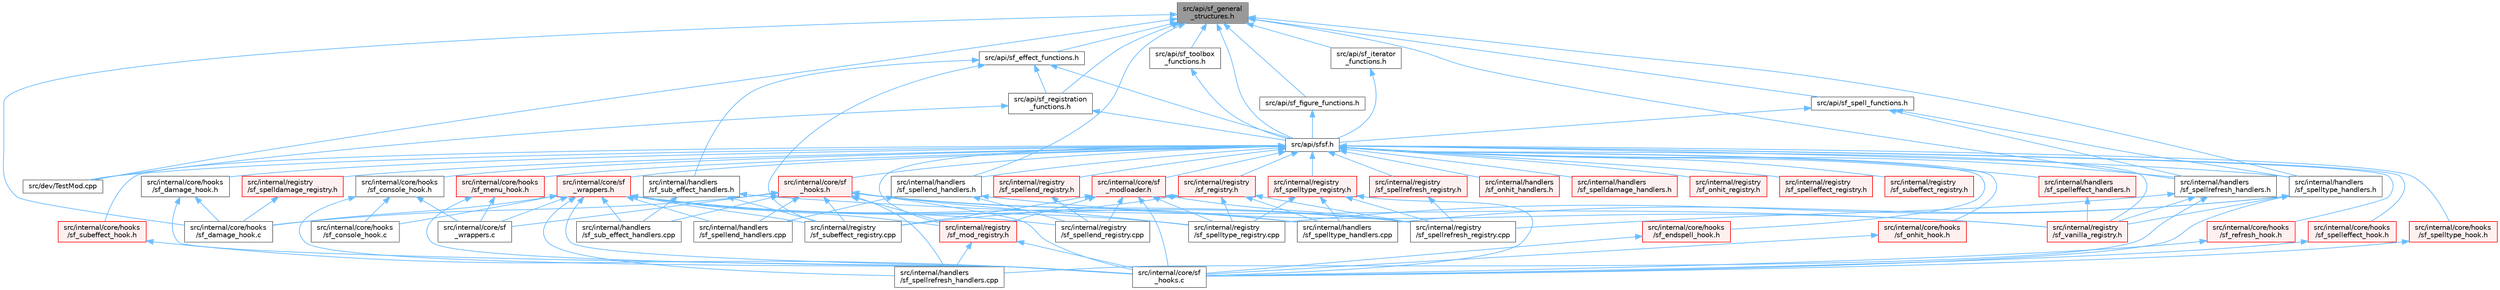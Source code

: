 digraph "src/api/sf_general_structures.h"
{
 // LATEX_PDF_SIZE
  bgcolor="transparent";
  edge [fontname=Helvetica,fontsize=10,labelfontname=Helvetica,labelfontsize=10];
  node [fontname=Helvetica,fontsize=10,shape=box,height=0.2,width=0.4];
  Node1 [id="Node000001",label="src/api/sf_general\l_structures.h",height=0.2,width=0.4,color="gray40", fillcolor="grey60", style="filled", fontcolor="black",tooltip=" "];
  Node1 -> Node2 [id="edge1_Node000001_Node000002",dir="back",color="steelblue1",style="solid",tooltip=" "];
  Node2 [id="Node000002",label="src/api/sf_effect_functions.h",height=0.2,width=0.4,color="grey40", fillcolor="white", style="filled",URL="$sf__effect__functions_8h.html",tooltip=" "];
  Node2 -> Node3 [id="edge2_Node000002_Node000003",dir="back",color="steelblue1",style="solid",tooltip=" "];
  Node3 [id="Node000003",label="src/api/sf_registration\l_functions.h",height=0.2,width=0.4,color="grey40", fillcolor="white", style="filled",URL="$sf__registration__functions_8h.html",tooltip=" "];
  Node3 -> Node4 [id="edge3_Node000003_Node000004",dir="back",color="steelblue1",style="solid",tooltip=" "];
  Node4 [id="Node000004",label="src/api/sfsf.h",height=0.2,width=0.4,color="grey40", fillcolor="white", style="filled",URL="$sfsf_8h.html",tooltip=" "];
  Node4 -> Node5 [id="edge4_Node000004_Node000005",dir="back",color="steelblue1",style="solid",tooltip=" "];
  Node5 [id="Node000005",label="src/dev/TestMod.cpp",height=0.2,width=0.4,color="grey40", fillcolor="white", style="filled",URL="$_test_mod_8cpp.html",tooltip=" "];
  Node4 -> Node6 [id="edge5_Node000004_Node000006",dir="back",color="steelblue1",style="solid",tooltip=" "];
  Node6 [id="Node000006",label="src/internal/core/hooks\l/sf_console_hook.h",height=0.2,width=0.4,color="grey40", fillcolor="white", style="filled",URL="$sf__console__hook_8h.html",tooltip=" "];
  Node6 -> Node7 [id="edge6_Node000006_Node000007",dir="back",color="steelblue1",style="solid",tooltip=" "];
  Node7 [id="Node000007",label="src/internal/core/hooks\l/sf_console_hook.c",height=0.2,width=0.4,color="grey40", fillcolor="white", style="filled",URL="$sf__console__hook_8c.html",tooltip=" "];
  Node6 -> Node8 [id="edge7_Node000006_Node000008",dir="back",color="steelblue1",style="solid",tooltip=" "];
  Node8 [id="Node000008",label="src/internal/core/sf\l_hooks.c",height=0.2,width=0.4,color="grey40", fillcolor="white", style="filled",URL="$sf__hooks_8c.html",tooltip=" "];
  Node6 -> Node9 [id="edge8_Node000006_Node000009",dir="back",color="steelblue1",style="solid",tooltip=" "];
  Node9 [id="Node000009",label="src/internal/core/sf\l_wrappers.c",height=0.2,width=0.4,color="grey40", fillcolor="white", style="filled",URL="$sf__wrappers_8c.html",tooltip=" "];
  Node4 -> Node10 [id="edge9_Node000004_Node000010",dir="back",color="steelblue1",style="solid",tooltip=" "];
  Node10 [id="Node000010",label="src/internal/core/hooks\l/sf_damage_hook.h",height=0.2,width=0.4,color="grey40", fillcolor="white", style="filled",URL="$sf__damage__hook_8h.html",tooltip=" "];
  Node10 -> Node11 [id="edge10_Node000010_Node000011",dir="back",color="steelblue1",style="solid",tooltip=" "];
  Node11 [id="Node000011",label="src/internal/core/hooks\l/sf_damage_hook.c",height=0.2,width=0.4,color="grey40", fillcolor="white", style="filled",URL="$sf__damage__hook_8c.html",tooltip=" "];
  Node10 -> Node8 [id="edge11_Node000010_Node000008",dir="back",color="steelblue1",style="solid",tooltip=" "];
  Node4 -> Node12 [id="edge12_Node000004_Node000012",dir="back",color="steelblue1",style="solid",tooltip=" "];
  Node12 [id="Node000012",label="src/internal/core/hooks\l/sf_endspell_hook.h",height=0.2,width=0.4,color="red", fillcolor="#FFF0F0", style="filled",URL="$sf__endspell__hook_8h.html",tooltip=" "];
  Node12 -> Node8 [id="edge13_Node000012_Node000008",dir="back",color="steelblue1",style="solid",tooltip=" "];
  Node4 -> Node14 [id="edge14_Node000004_Node000014",dir="back",color="steelblue1",style="solid",tooltip=" "];
  Node14 [id="Node000014",label="src/internal/core/hooks\l/sf_menu_hook.h",height=0.2,width=0.4,color="red", fillcolor="#FFF0F0", style="filled",URL="$sf__menu__hook_8h.html",tooltip=" "];
  Node14 -> Node8 [id="edge15_Node000014_Node000008",dir="back",color="steelblue1",style="solid",tooltip=" "];
  Node14 -> Node9 [id="edge16_Node000014_Node000009",dir="back",color="steelblue1",style="solid",tooltip=" "];
  Node4 -> Node16 [id="edge17_Node000004_Node000016",dir="back",color="steelblue1",style="solid",tooltip=" "];
  Node16 [id="Node000016",label="src/internal/core/hooks\l/sf_onhit_hook.h",height=0.2,width=0.4,color="red", fillcolor="#FFF0F0", style="filled",URL="$sf__onhit__hook_8h.html",tooltip=" "];
  Node16 -> Node8 [id="edge18_Node000016_Node000008",dir="back",color="steelblue1",style="solid",tooltip=" "];
  Node4 -> Node18 [id="edge19_Node000004_Node000018",dir="back",color="steelblue1",style="solid",tooltip=" "];
  Node18 [id="Node000018",label="src/internal/core/hooks\l/sf_refresh_hook.h",height=0.2,width=0.4,color="red", fillcolor="#FFF0F0", style="filled",URL="$sf__refresh__hook_8h.html",tooltip=" "];
  Node18 -> Node8 [id="edge20_Node000018_Node000008",dir="back",color="steelblue1",style="solid",tooltip=" "];
  Node4 -> Node20 [id="edge21_Node000004_Node000020",dir="back",color="steelblue1",style="solid",tooltip=" "];
  Node20 [id="Node000020",label="src/internal/core/hooks\l/sf_spelleffect_hook.h",height=0.2,width=0.4,color="red", fillcolor="#FFF0F0", style="filled",URL="$sf__spelleffect__hook_8h.html",tooltip=" "];
  Node20 -> Node8 [id="edge22_Node000020_Node000008",dir="back",color="steelblue1",style="solid",tooltip=" "];
  Node4 -> Node22 [id="edge23_Node000004_Node000022",dir="back",color="steelblue1",style="solid",tooltip=" "];
  Node22 [id="Node000022",label="src/internal/core/hooks\l/sf_spelltype_hook.h",height=0.2,width=0.4,color="red", fillcolor="#FFF0F0", style="filled",URL="$sf__spelltype__hook_8h.html",tooltip=" "];
  Node22 -> Node8 [id="edge24_Node000022_Node000008",dir="back",color="steelblue1",style="solid",tooltip=" "];
  Node4 -> Node24 [id="edge25_Node000004_Node000024",dir="back",color="steelblue1",style="solid",tooltip=" "];
  Node24 [id="Node000024",label="src/internal/core/hooks\l/sf_subeffect_hook.h",height=0.2,width=0.4,color="red", fillcolor="#FFF0F0", style="filled",URL="$sf__subeffect__hook_8h.html",tooltip=" "];
  Node24 -> Node8 [id="edge26_Node000024_Node000008",dir="back",color="steelblue1",style="solid",tooltip=" "];
  Node4 -> Node26 [id="edge27_Node000004_Node000026",dir="back",color="steelblue1",style="solid",tooltip=" "];
  Node26 [id="Node000026",label="src/internal/core/sf\l_hooks.h",height=0.2,width=0.4,color="red", fillcolor="#FFF0F0", style="filled",URL="$sf__hooks_8h.html",tooltip=" "];
  Node26 -> Node11 [id="edge28_Node000026_Node000011",dir="back",color="steelblue1",style="solid",tooltip=" "];
  Node26 -> Node8 [id="edge29_Node000026_Node000008",dir="back",color="steelblue1",style="solid",tooltip=" "];
  Node26 -> Node9 [id="edge30_Node000026_Node000009",dir="back",color="steelblue1",style="solid",tooltip=" "];
  Node26 -> Node29 [id="edge31_Node000026_Node000029",dir="back",color="steelblue1",style="solid",tooltip=" "];
  Node29 [id="Node000029",label="src/internal/handlers\l/sf_spellend_handlers.cpp",height=0.2,width=0.4,color="grey40", fillcolor="white", style="filled",URL="$sf__spellend__handlers_8cpp.html",tooltip=" "];
  Node26 -> Node30 [id="edge32_Node000026_Node000030",dir="back",color="steelblue1",style="solid",tooltip=" "];
  Node30 [id="Node000030",label="src/internal/handlers\l/sf_spellrefresh_handlers.cpp",height=0.2,width=0.4,color="grey40", fillcolor="white", style="filled",URL="$sf__spellrefresh__handlers_8cpp.html",tooltip=" "];
  Node26 -> Node31 [id="edge33_Node000026_Node000031",dir="back",color="steelblue1",style="solid",tooltip=" "];
  Node31 [id="Node000031",label="src/internal/handlers\l/sf_spelltype_handlers.cpp",height=0.2,width=0.4,color="grey40", fillcolor="white", style="filled",URL="$sf__spelltype__handlers_8cpp.html",tooltip=" "];
  Node26 -> Node32 [id="edge34_Node000026_Node000032",dir="back",color="steelblue1",style="solid",tooltip=" "];
  Node32 [id="Node000032",label="src/internal/handlers\l/sf_sub_effect_handlers.cpp",height=0.2,width=0.4,color="grey40", fillcolor="white", style="filled",URL="$sf__sub__effect__handlers_8cpp.html",tooltip=" "];
  Node26 -> Node33 [id="edge35_Node000026_Node000033",dir="back",color="steelblue1",style="solid",tooltip=" "];
  Node33 [id="Node000033",label="src/internal/registry\l/sf_mod_registry.h",height=0.2,width=0.4,color="red", fillcolor="#FFF0F0", style="filled",URL="$sf__mod__registry_8h.html",tooltip=" "];
  Node33 -> Node8 [id="edge36_Node000033_Node000008",dir="back",color="steelblue1",style="solid",tooltip=" "];
  Node33 -> Node30 [id="edge37_Node000033_Node000030",dir="back",color="steelblue1",style="solid",tooltip=" "];
  Node26 -> Node36 [id="edge38_Node000026_Node000036",dir="back",color="steelblue1",style="solid",tooltip=" "];
  Node36 [id="Node000036",label="src/internal/registry\l/sf_spellrefresh_registry.cpp",height=0.2,width=0.4,color="grey40", fillcolor="white", style="filled",URL="$sf__spellrefresh__registry_8cpp.html",tooltip=" "];
  Node26 -> Node37 [id="edge39_Node000026_Node000037",dir="back",color="steelblue1",style="solid",tooltip=" "];
  Node37 [id="Node000037",label="src/internal/registry\l/sf_spelltype_registry.cpp",height=0.2,width=0.4,color="grey40", fillcolor="white", style="filled",URL="$sf__spelltype__registry_8cpp.html",tooltip=" "];
  Node26 -> Node38 [id="edge40_Node000026_Node000038",dir="back",color="steelblue1",style="solid",tooltip=" "];
  Node38 [id="Node000038",label="src/internal/registry\l/sf_subeffect_registry.cpp",height=0.2,width=0.4,color="grey40", fillcolor="white", style="filled",URL="$sf__subeffect__registry_8cpp.html",tooltip=" "];
  Node4 -> Node41 [id="edge41_Node000004_Node000041",dir="back",color="steelblue1",style="solid",tooltip=" "];
  Node41 [id="Node000041",label="src/internal/core/sf\l_modloader.h",height=0.2,width=0.4,color="red", fillcolor="#FFF0F0", style="filled",URL="$sf__modloader_8h.html",tooltip=" "];
  Node41 -> Node8 [id="edge42_Node000041_Node000008",dir="back",color="steelblue1",style="solid",tooltip=" "];
  Node41 -> Node33 [id="edge43_Node000041_Node000033",dir="back",color="steelblue1",style="solid",tooltip=" "];
  Node41 -> Node46 [id="edge44_Node000041_Node000046",dir="back",color="steelblue1",style="solid",tooltip=" "];
  Node46 [id="Node000046",label="src/internal/registry\l/sf_spellend_registry.cpp",height=0.2,width=0.4,color="grey40", fillcolor="white", style="filled",URL="$sf__spellend__registry_8cpp.html",tooltip=" "];
  Node41 -> Node36 [id="edge45_Node000041_Node000036",dir="back",color="steelblue1",style="solid",tooltip=" "];
  Node41 -> Node37 [id="edge46_Node000041_Node000037",dir="back",color="steelblue1",style="solid",tooltip=" "];
  Node41 -> Node38 [id="edge47_Node000041_Node000038",dir="back",color="steelblue1",style="solid",tooltip=" "];
  Node4 -> Node47 [id="edge48_Node000004_Node000047",dir="back",color="steelblue1",style="solid",tooltip=" "];
  Node47 [id="Node000047",label="src/internal/core/sf\l_wrappers.h",height=0.2,width=0.4,color="red", fillcolor="#FFF0F0", style="filled",URL="$sf__wrappers_8h.html",tooltip=" "];
  Node47 -> Node7 [id="edge49_Node000047_Node000007",dir="back",color="steelblue1",style="solid",tooltip=" "];
  Node47 -> Node11 [id="edge50_Node000047_Node000011",dir="back",color="steelblue1",style="solid",tooltip=" "];
  Node47 -> Node8 [id="edge51_Node000047_Node000008",dir="back",color="steelblue1",style="solid",tooltip=" "];
  Node47 -> Node9 [id="edge52_Node000047_Node000009",dir="back",color="steelblue1",style="solid",tooltip=" "];
  Node47 -> Node29 [id="edge53_Node000047_Node000029",dir="back",color="steelblue1",style="solid",tooltip=" "];
  Node47 -> Node30 [id="edge54_Node000047_Node000030",dir="back",color="steelblue1",style="solid",tooltip=" "];
  Node47 -> Node31 [id="edge55_Node000047_Node000031",dir="back",color="steelblue1",style="solid",tooltip=" "];
  Node47 -> Node32 [id="edge56_Node000047_Node000032",dir="back",color="steelblue1",style="solid",tooltip=" "];
  Node47 -> Node33 [id="edge57_Node000047_Node000033",dir="back",color="steelblue1",style="solid",tooltip=" "];
  Node47 -> Node46 [id="edge58_Node000047_Node000046",dir="back",color="steelblue1",style="solid",tooltip=" "];
  Node47 -> Node36 [id="edge59_Node000047_Node000036",dir="back",color="steelblue1",style="solid",tooltip=" "];
  Node47 -> Node37 [id="edge60_Node000047_Node000037",dir="back",color="steelblue1",style="solid",tooltip=" "];
  Node47 -> Node38 [id="edge61_Node000047_Node000038",dir="back",color="steelblue1",style="solid",tooltip=" "];
  Node4 -> Node49 [id="edge62_Node000004_Node000049",dir="back",color="steelblue1",style="solid",tooltip=" "];
  Node49 [id="Node000049",label="src/internal/handlers\l/sf_onhit_handlers.h",height=0.2,width=0.4,color="red", fillcolor="#FFF0F0", style="filled",URL="$sf__onhit__handlers_8h.html",tooltip=" "];
  Node4 -> Node50 [id="edge63_Node000004_Node000050",dir="back",color="steelblue1",style="solid",tooltip=" "];
  Node50 [id="Node000050",label="src/internal/handlers\l/sf_spelldamage_handlers.h",height=0.2,width=0.4,color="red", fillcolor="#FFF0F0", style="filled",URL="$sf__spelldamage__handlers_8h.html",tooltip=" "];
  Node4 -> Node51 [id="edge64_Node000004_Node000051",dir="back",color="steelblue1",style="solid",tooltip=" "];
  Node51 [id="Node000051",label="src/internal/handlers\l/sf_spelleffect_handlers.h",height=0.2,width=0.4,color="red", fillcolor="#FFF0F0", style="filled",URL="$sf__spelleffect__handlers_8h.html",tooltip=" "];
  Node51 -> Node52 [id="edge65_Node000051_Node000052",dir="back",color="steelblue1",style="solid",tooltip=" "];
  Node52 [id="Node000052",label="src/internal/registry\l/sf_vanilla_registry.h",height=0.2,width=0.4,color="red", fillcolor="#FFF0F0", style="filled",URL="$sf__vanilla__registry_8h.html",tooltip=" "];
  Node4 -> Node53 [id="edge66_Node000004_Node000053",dir="back",color="steelblue1",style="solid",tooltip=" "];
  Node53 [id="Node000053",label="src/internal/handlers\l/sf_spellend_handlers.h",height=0.2,width=0.4,color="grey40", fillcolor="white", style="filled",URL="$sf__spellend__handlers_8h.html",tooltip=" "];
  Node53 -> Node29 [id="edge67_Node000053_Node000029",dir="back",color="steelblue1",style="solid",tooltip=" "];
  Node53 -> Node46 [id="edge68_Node000053_Node000046",dir="back",color="steelblue1",style="solid",tooltip=" "];
  Node53 -> Node52 [id="edge69_Node000053_Node000052",dir="back",color="steelblue1",style="solid",tooltip=" "];
  Node4 -> Node54 [id="edge70_Node000004_Node000054",dir="back",color="steelblue1",style="solid",tooltip=" "];
  Node54 [id="Node000054",label="src/internal/handlers\l/sf_spellrefresh_handlers.h",height=0.2,width=0.4,color="grey40", fillcolor="white", style="filled",URL="$sf__spellrefresh__handlers_8h.html",tooltip=" "];
  Node54 -> Node30 [id="edge71_Node000054_Node000030",dir="back",color="steelblue1",style="solid",tooltip=" "];
  Node54 -> Node36 [id="edge72_Node000054_Node000036",dir="back",color="steelblue1",style="solid",tooltip=" "];
  Node54 -> Node52 [id="edge73_Node000054_Node000052",dir="back",color="steelblue1",style="solid",tooltip=" "];
  Node4 -> Node55 [id="edge74_Node000004_Node000055",dir="back",color="steelblue1",style="solid",tooltip=" "];
  Node55 [id="Node000055",label="src/internal/handlers\l/sf_spelltype_handlers.h",height=0.2,width=0.4,color="grey40", fillcolor="white", style="filled",URL="$sf__spelltype__handlers_8h.html",tooltip=" "];
  Node55 -> Node8 [id="edge75_Node000055_Node000008",dir="back",color="steelblue1",style="solid",tooltip=" "];
  Node55 -> Node31 [id="edge76_Node000055_Node000031",dir="back",color="steelblue1",style="solid",tooltip=" "];
  Node55 -> Node37 [id="edge77_Node000055_Node000037",dir="back",color="steelblue1",style="solid",tooltip=" "];
  Node55 -> Node52 [id="edge78_Node000055_Node000052",dir="back",color="steelblue1",style="solid",tooltip=" "];
  Node4 -> Node33 [id="edge79_Node000004_Node000033",dir="back",color="steelblue1",style="solid",tooltip=" "];
  Node4 -> Node56 [id="edge80_Node000004_Node000056",dir="back",color="steelblue1",style="solid",tooltip=" "];
  Node56 [id="Node000056",label="src/internal/registry\l/sf_onhit_registry.h",height=0.2,width=0.4,color="red", fillcolor="#FFF0F0", style="filled",URL="$sf__onhit__registry_8h.html",tooltip=" "];
  Node4 -> Node57 [id="edge81_Node000004_Node000057",dir="back",color="steelblue1",style="solid",tooltip=" "];
  Node57 [id="Node000057",label="src/internal/registry\l/sf_registry.h",height=0.2,width=0.4,color="red", fillcolor="#FFF0F0", style="filled",URL="$sf__registry_8h.html",tooltip=" "];
  Node57 -> Node31 [id="edge82_Node000057_Node000031",dir="back",color="steelblue1",style="solid",tooltip=" "];
  Node57 -> Node36 [id="edge83_Node000057_Node000036",dir="back",color="steelblue1",style="solid",tooltip=" "];
  Node57 -> Node37 [id="edge84_Node000057_Node000037",dir="back",color="steelblue1",style="solid",tooltip=" "];
  Node57 -> Node38 [id="edge85_Node000057_Node000038",dir="back",color="steelblue1",style="solid",tooltip=" "];
  Node4 -> Node58 [id="edge86_Node000004_Node000058",dir="back",color="steelblue1",style="solid",tooltip=" "];
  Node58 [id="Node000058",label="src/internal/registry\l/sf_spelldamage_registry.h",height=0.2,width=0.4,color="red", fillcolor="#FFF0F0", style="filled",URL="$sf__spelldamage__registry_8h.html",tooltip=" "];
  Node58 -> Node11 [id="edge87_Node000058_Node000011",dir="back",color="steelblue1",style="solid",tooltip=" "];
  Node4 -> Node59 [id="edge88_Node000004_Node000059",dir="back",color="steelblue1",style="solid",tooltip=" "];
  Node59 [id="Node000059",label="src/internal/registry\l/sf_spelleffect_registry.h",height=0.2,width=0.4,color="red", fillcolor="#FFF0F0", style="filled",URL="$sf__spelleffect__registry_8h.html",tooltip=" "];
  Node4 -> Node60 [id="edge89_Node000004_Node000060",dir="back",color="steelblue1",style="solid",tooltip=" "];
  Node60 [id="Node000060",label="src/internal/registry\l/sf_spellend_registry.h",height=0.2,width=0.4,color="red", fillcolor="#FFF0F0", style="filled",URL="$sf__spellend__registry_8h.html",tooltip=" "];
  Node60 -> Node46 [id="edge90_Node000060_Node000046",dir="back",color="steelblue1",style="solid",tooltip=" "];
  Node4 -> Node61 [id="edge91_Node000004_Node000061",dir="back",color="steelblue1",style="solid",tooltip=" "];
  Node61 [id="Node000061",label="src/internal/registry\l/sf_spellrefresh_registry.h",height=0.2,width=0.4,color="red", fillcolor="#FFF0F0", style="filled",URL="$sf__spellrefresh__registry_8h.html",tooltip=" "];
  Node61 -> Node36 [id="edge92_Node000061_Node000036",dir="back",color="steelblue1",style="solid",tooltip=" "];
  Node4 -> Node62 [id="edge93_Node000004_Node000062",dir="back",color="steelblue1",style="solid",tooltip=" "];
  Node62 [id="Node000062",label="src/internal/registry\l/sf_spelltype_registry.h",height=0.2,width=0.4,color="red", fillcolor="#FFF0F0", style="filled",URL="$sf__spelltype__registry_8h.html",tooltip=" "];
  Node62 -> Node8 [id="edge94_Node000062_Node000008",dir="back",color="steelblue1",style="solid",tooltip=" "];
  Node62 -> Node31 [id="edge95_Node000062_Node000031",dir="back",color="steelblue1",style="solid",tooltip=" "];
  Node62 -> Node36 [id="edge96_Node000062_Node000036",dir="back",color="steelblue1",style="solid",tooltip=" "];
  Node62 -> Node37 [id="edge97_Node000062_Node000037",dir="back",color="steelblue1",style="solid",tooltip=" "];
  Node4 -> Node63 [id="edge98_Node000004_Node000063",dir="back",color="steelblue1",style="solid",tooltip=" "];
  Node63 [id="Node000063",label="src/internal/registry\l/sf_subeffect_registry.h",height=0.2,width=0.4,color="red", fillcolor="#FFF0F0", style="filled",URL="$sf__subeffect__registry_8h.html",tooltip=" "];
  Node4 -> Node52 [id="edge99_Node000004_Node000052",dir="back",color="steelblue1",style="solid",tooltip=" "];
  Node3 -> Node5 [id="edge100_Node000003_Node000005",dir="back",color="steelblue1",style="solid",tooltip=" "];
  Node2 -> Node4 [id="edge101_Node000002_Node000004",dir="back",color="steelblue1",style="solid",tooltip=" "];
  Node2 -> Node64 [id="edge102_Node000002_Node000064",dir="back",color="steelblue1",style="solid",tooltip=" "];
  Node64 [id="Node000064",label="src/internal/handlers\l/sf_sub_effect_handlers.h",height=0.2,width=0.4,color="grey40", fillcolor="white", style="filled",URL="$sf__sub__effect__handlers_8h.html",tooltip=" "];
  Node64 -> Node32 [id="edge103_Node000064_Node000032",dir="back",color="steelblue1",style="solid",tooltip=" "];
  Node64 -> Node38 [id="edge104_Node000064_Node000038",dir="back",color="steelblue1",style="solid",tooltip=" "];
  Node64 -> Node52 [id="edge105_Node000064_Node000052",dir="back",color="steelblue1",style="solid",tooltip=" "];
  Node2 -> Node38 [id="edge106_Node000002_Node000038",dir="back",color="steelblue1",style="solid",tooltip=" "];
  Node1 -> Node65 [id="edge107_Node000001_Node000065",dir="back",color="steelblue1",style="solid",tooltip=" "];
  Node65 [id="Node000065",label="src/api/sf_figure_functions.h",height=0.2,width=0.4,color="grey40", fillcolor="white", style="filled",URL="$sf__figure__functions_8h.html",tooltip=" "];
  Node65 -> Node4 [id="edge108_Node000065_Node000004",dir="back",color="steelblue1",style="solid",tooltip=" "];
  Node1 -> Node66 [id="edge109_Node000001_Node000066",dir="back",color="steelblue1",style="solid",tooltip=" "];
  Node66 [id="Node000066",label="src/api/sf_iterator\l_functions.h",height=0.2,width=0.4,color="grey40", fillcolor="white", style="filled",URL="$sf__iterator__functions_8h.html",tooltip=" "];
  Node66 -> Node4 [id="edge110_Node000066_Node000004",dir="back",color="steelblue1",style="solid",tooltip=" "];
  Node1 -> Node3 [id="edge111_Node000001_Node000003",dir="back",color="steelblue1",style="solid",tooltip=" "];
  Node1 -> Node67 [id="edge112_Node000001_Node000067",dir="back",color="steelblue1",style="solid",tooltip=" "];
  Node67 [id="Node000067",label="src/api/sf_spell_functions.h",height=0.2,width=0.4,color="grey40", fillcolor="white", style="filled",URL="$sf__spell__functions_8h.html",tooltip=" "];
  Node67 -> Node4 [id="edge113_Node000067_Node000004",dir="back",color="steelblue1",style="solid",tooltip=" "];
  Node67 -> Node54 [id="edge114_Node000067_Node000054",dir="back",color="steelblue1",style="solid",tooltip=" "];
  Node67 -> Node55 [id="edge115_Node000067_Node000055",dir="back",color="steelblue1",style="solid",tooltip=" "];
  Node1 -> Node68 [id="edge116_Node000001_Node000068",dir="back",color="steelblue1",style="solid",tooltip=" "];
  Node68 [id="Node000068",label="src/api/sf_toolbox\l_functions.h",height=0.2,width=0.4,color="grey40", fillcolor="white", style="filled",URL="$sf__toolbox__functions_8h.html",tooltip=" "];
  Node68 -> Node4 [id="edge117_Node000068_Node000004",dir="back",color="steelblue1",style="solid",tooltip=" "];
  Node1 -> Node4 [id="edge118_Node000001_Node000004",dir="back",color="steelblue1",style="solid",tooltip=" "];
  Node1 -> Node5 [id="edge119_Node000001_Node000005",dir="back",color="steelblue1",style="solid",tooltip=" "];
  Node1 -> Node11 [id="edge120_Node000001_Node000011",dir="back",color="steelblue1",style="solid",tooltip=" "];
  Node1 -> Node53 [id="edge121_Node000001_Node000053",dir="back",color="steelblue1",style="solid",tooltip=" "];
  Node1 -> Node54 [id="edge122_Node000001_Node000054",dir="back",color="steelblue1",style="solid",tooltip=" "];
  Node1 -> Node55 [id="edge123_Node000001_Node000055",dir="back",color="steelblue1",style="solid",tooltip=" "];
}
